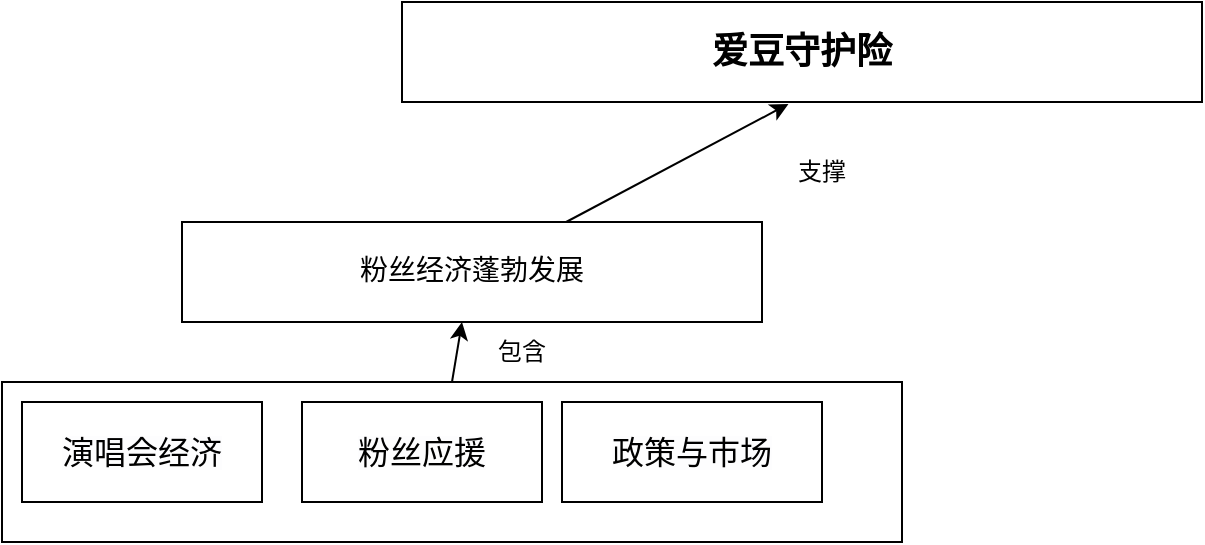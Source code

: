 <mxfile version="28.0.9">
  <diagram name="第 1 页" id="_Iu1Qn7XyLJnoGhuoOPp">
    <mxGraphModel dx="1762" dy="741" grid="1" gridSize="10" guides="1" tooltips="1" connect="1" arrows="1" fold="1" page="1" pageScale="1" pageWidth="827" pageHeight="1169" math="0" shadow="0">
      <root>
        <mxCell id="0" />
        <mxCell id="1" parent="0" />
        <mxCell id="4WFyV-DMtGt6VfKLVKf8-9" value="" style="rounded=0;whiteSpace=wrap;html=1;movable=1;resizable=1;rotatable=1;deletable=1;editable=1;locked=0;connectable=1;" vertex="1" parent="1">
          <mxGeometry x="-10" y="230" width="450" height="80" as="geometry" />
        </mxCell>
        <mxCell id="4WFyV-DMtGt6VfKLVKf8-1" value="&lt;p style=&quot;margin: 0pt 0pt 0.0pt; text-align: justify; font-family: &amp;quot;Times New Roman&amp;quot;;&quot; class=&quot;MsoNormal&quot;&gt;&lt;span style=&quot;font-family: 宋体;&quot;&gt;&lt;b style=&quot;&quot;&gt;&lt;font style=&quot;font-size: 18px;&quot;&gt;爱豆守护险&lt;/font&gt;&lt;/b&gt;&lt;/span&gt;&lt;/p&gt;" style="rounded=0;whiteSpace=wrap;html=1;" vertex="1" parent="1">
          <mxGeometry x="190" y="40" width="400" height="50" as="geometry" />
        </mxCell>
        <mxCell id="4WFyV-DMtGt6VfKLVKf8-2" value="&lt;p style=&quot;margin: 0pt 0pt 0.0pt; text-align: justify; font-family: &amp;quot;Times New Roman&amp;quot;; font-size: 10.5pt;&quot; class=&quot;MsoNormal&quot;&gt;&lt;span style=&quot;font-family: 宋体; font-size: 10.5pt;&quot;&gt;粉丝经济蓬勃发展&lt;/span&gt;&lt;/p&gt;" style="rounded=0;whiteSpace=wrap;html=1;" vertex="1" parent="1">
          <mxGeometry x="80" y="150" width="290" height="50" as="geometry" />
        </mxCell>
        <mxCell id="4WFyV-DMtGt6VfKLVKf8-3" value="" style="endArrow=classic;html=1;rounded=0;entryX=0.483;entryY=1.02;entryDx=0;entryDy=0;entryPerimeter=0;" edge="1" parent="1" source="4WFyV-DMtGt6VfKLVKf8-2" target="4WFyV-DMtGt6VfKLVKf8-1">
          <mxGeometry width="50" height="50" relative="1" as="geometry">
            <mxPoint x="390" y="90" as="sourcePoint" />
            <mxPoint x="330" y="110" as="targetPoint" />
          </mxGeometry>
        </mxCell>
        <mxCell id="4WFyV-DMtGt6VfKLVKf8-4" value="支撑" style="text;html=1;align=center;verticalAlign=middle;whiteSpace=wrap;rounded=0;" vertex="1" parent="1">
          <mxGeometry x="370" y="110" width="60" height="30" as="geometry" />
        </mxCell>
        <mxCell id="4WFyV-DMtGt6VfKLVKf8-5" value="&lt;p style=&quot;margin: 0pt 0pt 0.0pt; text-align: justify; font-family: &amp;quot;Times New Roman&amp;quot;; font-size: 10.5pt;&quot; class=&quot;MsoNormal&quot;&gt;&lt;span style=&quot;font-family: 宋体; letter-spacing: 0pt; font-size: 12pt; background: rgb(253, 253, 254);&quot; class=&quot;15&quot;&gt;&lt;font style=&quot;&quot; face=&quot;宋体&quot;&gt;演唱会经济&lt;/font&gt;&lt;/span&gt;&lt;/p&gt;" style="rounded=0;whiteSpace=wrap;html=1;movable=1;resizable=1;rotatable=1;deletable=1;editable=1;locked=0;connectable=1;" vertex="1" parent="1">
          <mxGeometry y="240" width="120" height="50" as="geometry" />
        </mxCell>
        <mxCell id="4WFyV-DMtGt6VfKLVKf8-6" value="&lt;p style=&quot;margin: 0pt 0pt 0.0pt; text-align: justify; font-family: &amp;quot;Times New Roman&amp;quot;; font-size: 10.5pt;&quot; class=&quot;MsoNormal&quot;&gt;&lt;span style=&quot;font-family: 宋体; letter-spacing: 0pt; font-size: 12pt; background: rgb(253, 253, 254);&quot; class=&quot;15&quot;&gt;&lt;font style=&quot;&quot; face=&quot;宋体&quot;&gt;粉丝应援&lt;/font&gt;&lt;/span&gt;&lt;/p&gt;" style="rounded=0;whiteSpace=wrap;html=1;movable=1;resizable=1;rotatable=1;deletable=1;editable=1;locked=0;connectable=1;" vertex="1" parent="1">
          <mxGeometry x="140" y="240" width="120" height="50" as="geometry" />
        </mxCell>
        <mxCell id="4WFyV-DMtGt6VfKLVKf8-7" value="&lt;p style=&quot;margin: 0pt 0pt 0.0pt; text-align: justify; font-family: &amp;quot;Times New Roman&amp;quot;; font-size: 10.5pt;&quot; class=&quot;MsoNormal&quot;&gt;&lt;span style=&quot;font-family: 宋体; letter-spacing: 0pt; font-size: 12pt; background: rgb(253, 253, 254);&quot; class=&quot;15&quot;&gt;&lt;font style=&quot;&quot; face=&quot;宋体&quot;&gt;政策与市场&lt;/font&gt;&lt;/span&gt;&lt;/p&gt;" style="rounded=0;whiteSpace=wrap;html=1;movable=1;resizable=1;rotatable=1;deletable=1;editable=1;locked=0;connectable=1;" vertex="1" parent="1">
          <mxGeometry x="270" y="240" width="130" height="50" as="geometry" />
        </mxCell>
        <mxCell id="4WFyV-DMtGt6VfKLVKf8-10" value="" style="endArrow=classic;html=1;rounded=0;exitX=0.5;exitY=0;exitDx=0;exitDy=0;" edge="1" parent="1" source="4WFyV-DMtGt6VfKLVKf8-9">
          <mxGeometry width="50" height="50" relative="1" as="geometry">
            <mxPoint x="170" y="250" as="sourcePoint" />
            <mxPoint x="220" y="200" as="targetPoint" />
          </mxGeometry>
        </mxCell>
        <mxCell id="4WFyV-DMtGt6VfKLVKf8-11" value="包含" style="text;html=1;align=center;verticalAlign=middle;whiteSpace=wrap;rounded=0;" vertex="1" parent="1">
          <mxGeometry x="220" y="200" width="60" height="30" as="geometry" />
        </mxCell>
      </root>
    </mxGraphModel>
  </diagram>
</mxfile>
